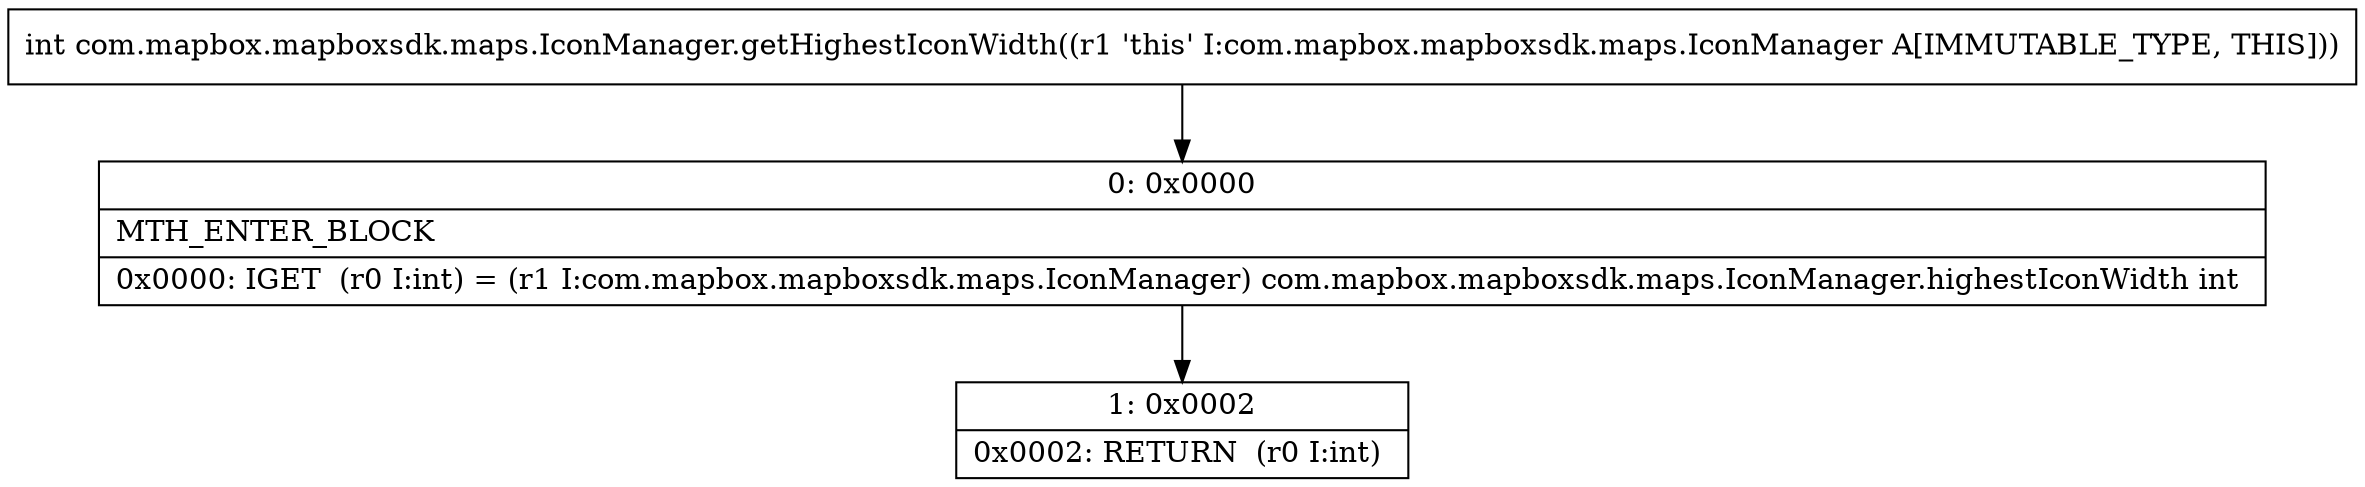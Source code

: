 digraph "CFG forcom.mapbox.mapboxsdk.maps.IconManager.getHighestIconWidth()I" {
Node_0 [shape=record,label="{0\:\ 0x0000|MTH_ENTER_BLOCK\l|0x0000: IGET  (r0 I:int) = (r1 I:com.mapbox.mapboxsdk.maps.IconManager) com.mapbox.mapboxsdk.maps.IconManager.highestIconWidth int \l}"];
Node_1 [shape=record,label="{1\:\ 0x0002|0x0002: RETURN  (r0 I:int) \l}"];
MethodNode[shape=record,label="{int com.mapbox.mapboxsdk.maps.IconManager.getHighestIconWidth((r1 'this' I:com.mapbox.mapboxsdk.maps.IconManager A[IMMUTABLE_TYPE, THIS])) }"];
MethodNode -> Node_0;
Node_0 -> Node_1;
}

